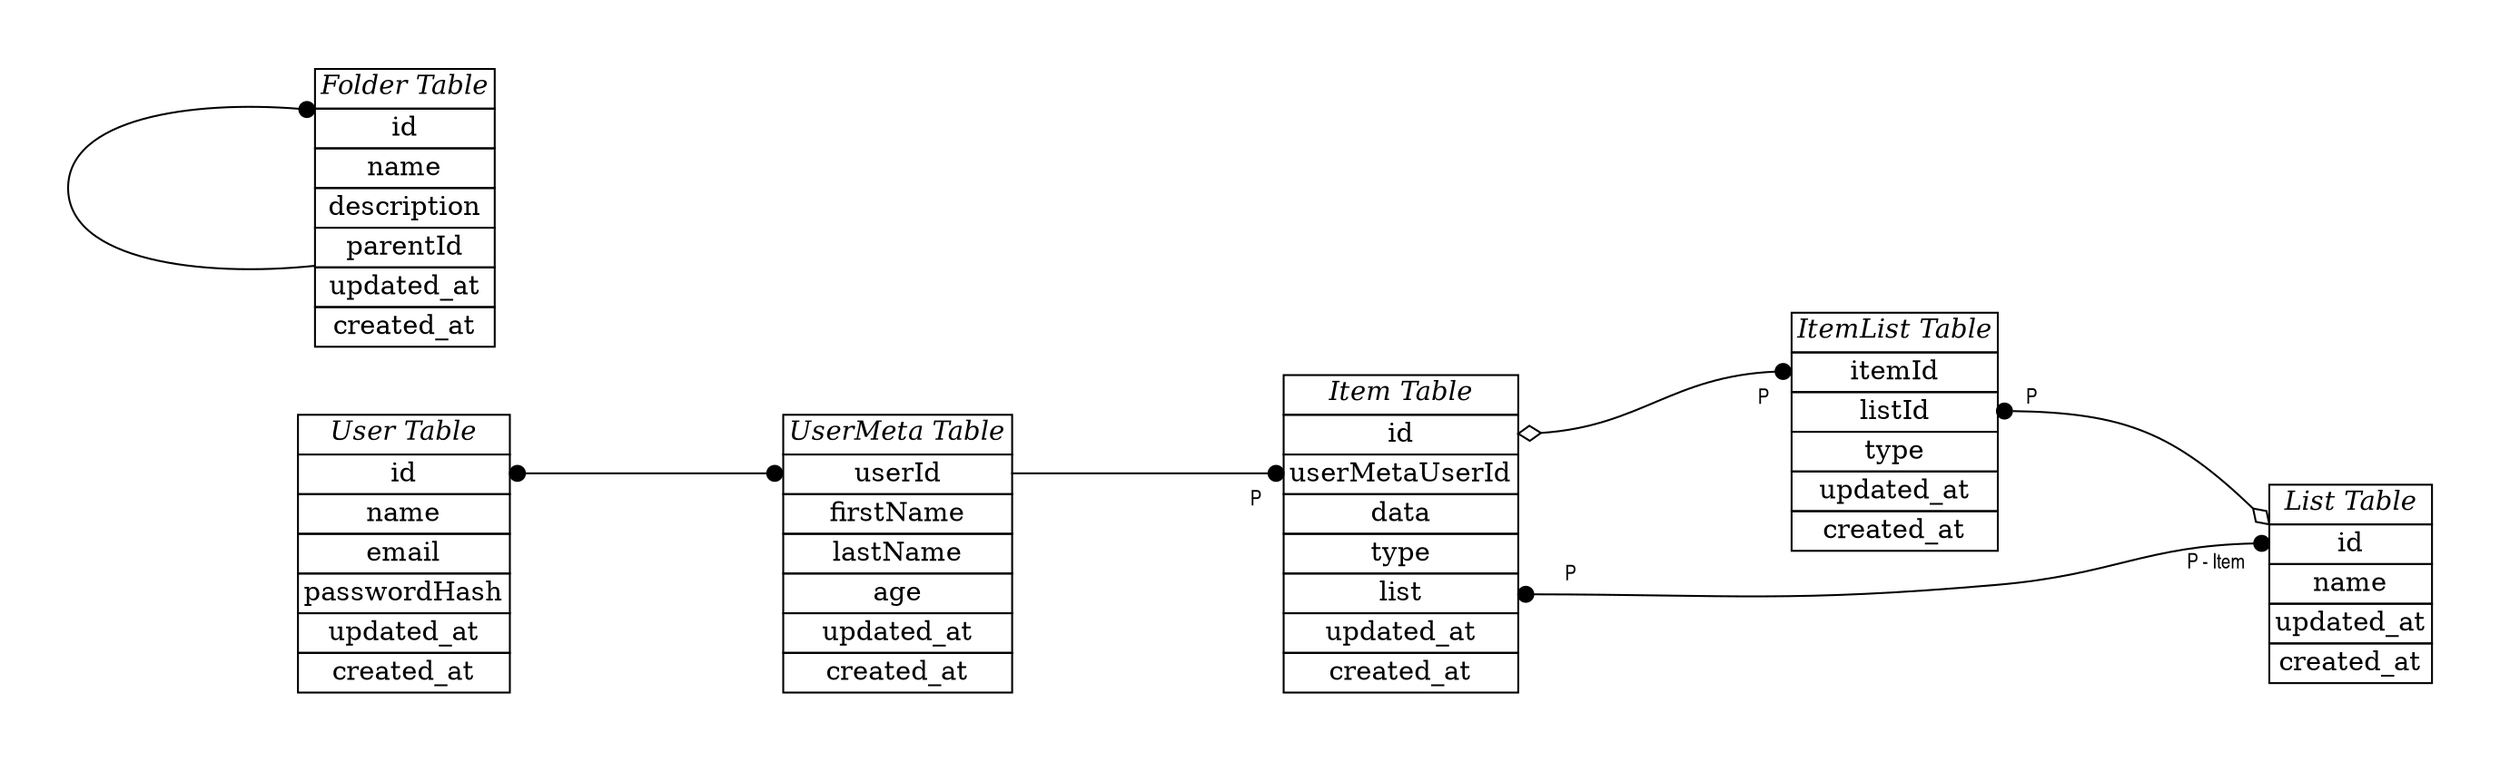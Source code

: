 digraph ERD {
    graph [pad="0.5", nodesep="0.5", ranksep="2"];
    node [shape=plain, colorscheme=paired12]
    edge [colorscheme=paired12, fontsize=11, fontname="Arial narrow"];
    rankdir=LR;


User [label=<
<table border="0" cellborder="1" cellspacing="0">
  <tr><td><i>User Table</i></td></tr>
  <tr><td port="1">id</td></tr>
  <tr><td port="2">name</td></tr>
  <tr><td port="3">email</td></tr>
  <tr><td port="4">passwordHash</td></tr>
  <tr><td port="5">updated_at</td></tr>
  <tr><td port="6">created_at</td></tr>
</table>>];


UserMeta [label=<
<table border="0" cellborder="1" cellspacing="0">
  <tr><td><i>UserMeta Table</i></td></tr>
  <tr><td port="7">userId</td></tr>
  <tr><td port="8">firstName</td></tr>
  <tr><td port="9">lastName</td></tr>
  <tr><td port="10">age</td></tr>
  <tr><td port="11">updated_at</td></tr>
  <tr><td port="12">created_at</td></tr>
</table>>];


List[label=<
<table border="0" cellborder="1" cellspacing="0">
  <tr><td><i>List Table</i></td></tr>
  <tr><td port="0">id</td></tr>
  <tr><td port="1">name</td></tr>
  <tr><td port="2">updated_at</td></tr>
  <tr><td port="3">created_at</td></tr>
</table>>];

ItemList [label=<
<table border="0" cellborder="1" cellspacing="0">
  <tr><td><i>ItemList Table</i></td></tr>
  <tr><td port="a">itemId</td></tr>
  <tr><td port="b">listId</td></tr>
  <tr><td port="c">type</td></tr>
  <tr><td port="d">updated_at</td></tr>
  <tr><td port="e">created_at</td></tr>
</table>>];

Item [label=<
<table border="0" cellborder="1" cellspacing="0">
  <tr><td><i>Item Table</i></td></tr>
  <tr><td port="a">id</td></tr>
  <tr><td port="b">userMetaUserId</td></tr>
  <tr><td port="c">data</td></tr>
  <tr><td port="d">type</td></tr>
  <tr><td port="g">list</td></tr>
  <tr><td port="e">updated_at</td></tr>
  <tr><td port="f">created_at</td></tr>
</table>>];

Folder [label=<
<table border="0" cellborder="1" cellspacing="0">
  <tr><td><i>Folder Table</i></td></tr>
  <tr><td port="a">id</td></tr>
  <tr><td port="b">name</td></tr>
  <tr><td port="c">description</td></tr>
  <tr><td port="d">parentId</td></tr>
  <tr><td port="e">updated_at</td></tr>
  <tr><td port="f">created_at</td></tr>
</table>>];

// concentrate=true;
// use concentrate=true or use option [dir=both]
User:1 -> UserMeta:7 [dir=both, arrowhead=dot, arrowtail=dot];
UserMeta:7 -> Item:b [dir=both, arrowhead=dot, arrowtail=none, headlabel = "P", labeldistance=2, labelangle=45];

Item:a -> ItemList:a [dir=both, arrowhead=dot, arrowtail=odiamond, headlabel = "P", labeldistance=2 labelangle=45];
Item:g -> List:0 [dir=both, arrowhead=dot, arrowtail=dot, headlabel = "P - Item", taillabel = "P", labeldistance=3, labelangle=20];
ItemList:b -> List:0:nw [dir=both, arrowhead=odiamond, arrowtail=dot, taillabel = "P", labeldistance=2, labelangle=20];

Folder:a -> Folder:d [dir=both, arrowhead=none, arrowtail=dot];
}